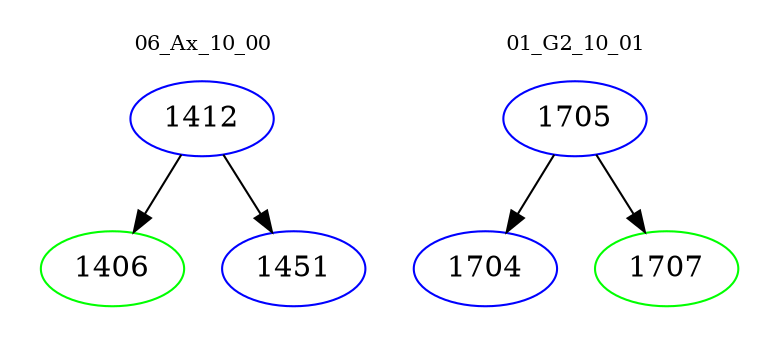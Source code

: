 digraph{
subgraph cluster_0 {
color = white
label = "06_Ax_10_00";
fontsize=10;
T0_1412 [label="1412", color="blue"]
T0_1412 -> T0_1406 [color="black"]
T0_1406 [label="1406", color="green"]
T0_1412 -> T0_1451 [color="black"]
T0_1451 [label="1451", color="blue"]
}
subgraph cluster_1 {
color = white
label = "01_G2_10_01";
fontsize=10;
T1_1705 [label="1705", color="blue"]
T1_1705 -> T1_1704 [color="black"]
T1_1704 [label="1704", color="blue"]
T1_1705 -> T1_1707 [color="black"]
T1_1707 [label="1707", color="green"]
}
}
